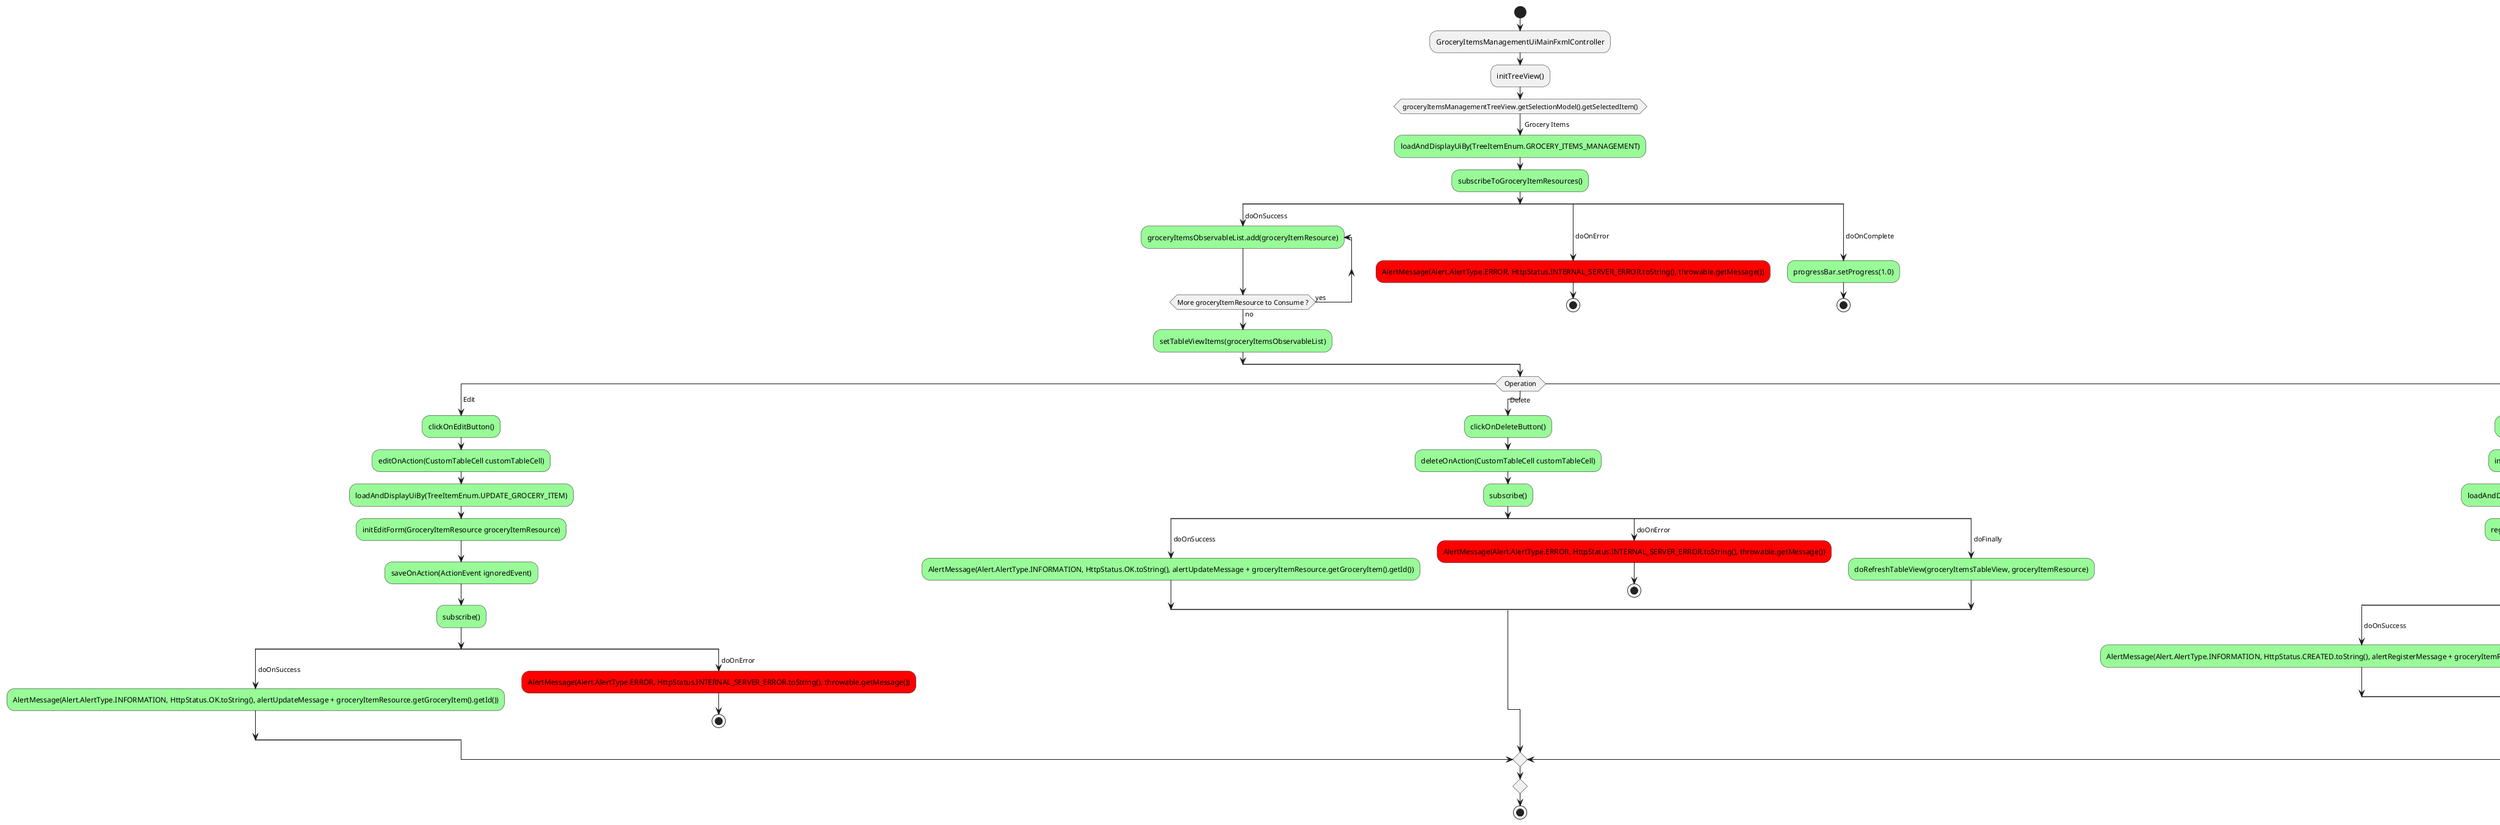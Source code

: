 @startuml
'https://plantuml.com/activity-diagram-beta

start

:GroceryItemsManagementUiMainFxmlController;

:initTreeView();

switch ( groceryItemsManagementTreeView.getSelectionModel().getSelectedItem() )
        case ( Grocery Items )
            #palegreen:loadAndDisplayUiBy(TreeItemEnum.GROCERY_ITEMS_MANAGEMENT);
            #palegreen:subscribeToGroceryItemResources();
            split
                -> doOnSuccess;
                #palegreen:repeat:groceryItemsObservableList.add(groceryItemResource);
                repeat while (More groceryItemResource to Consume ?) is (yes) not (no)
                #palegreen:setTableViewItems(groceryItemsObservableList);
            split again
                -> doOnError;
                #red:AlertMessage(Alert.AlertType.ERROR, HttpStatus.INTERNAL_SERVER_ERROR.toString(), throwable.getMessage());
                stop
            split again
                -> doOnComplete;
                #palegreen:progressBar.setProgress(1.0);
                stop
            end split
            switch ( Operation )
                case ( Edit )
                    #palegreen:clickOnEditButton();
                    #palegreen:editOnAction(CustomTableCell customTableCell);
                    #palegreen:loadAndDisplayUiBy(TreeItemEnum.UPDATE_GROCERY_ITEM);
                    #palegreen:initEditForm(GroceryItemResource groceryItemResource);
                    #palegreen:saveOnAction(ActionEvent ignoredEvent);
                    #palegreen:subscribe();
                    split
                    -> doOnSuccess;
                    #palegreen:AlertMessage(Alert.AlertType.INFORMATION, HttpStatus.OK.toString(), alertUpdateMessage + groceryItemResource.getGroceryItem().getId());

                    split again
                    -> doOnError;
                    #red:AlertMessage(Alert.AlertType.ERROR, HttpStatus.INTERNAL_SERVER_ERROR.toString(), throwable.getMessage());
                    stop
                    end split
                case ( Delete )
                    #palegreen:clickOnDeleteButton();
                    #palegreen:deleteOnAction(CustomTableCell customTableCell);
                    #palegreen:subscribe();
                    split
                     -> doOnSuccess;
                    #palegreen:AlertMessage(Alert.AlertType.INFORMATION, HttpStatus.OK.toString(), alertUpdateMessage + groceryItemResource.getGroceryItem().getId());
                    split again
                    -> doOnError;
                    #red:AlertMessage(Alert.AlertType.ERROR, HttpStatus.INTERNAL_SERVER_ERROR.toString(), throwable.getMessage());
                    stop
                    split again
                    -> doFinally;
                    #palegreen:doRefreshTableView(groceryItemsTableView, groceryItemResource);
                    end split
                case ( Create New Item )
                    #palegreen:clickOnInsertNewGroceryItemButton();
                    #palegreen:insertOnAction(ActionEvent ignoredEvent);
                    #palegreen:loadAndDisplayUiBy(TreeItemEnum.ADD_GROCERY_ITEM);
                    #palegreen:registerOnAction(ActionEvent ignoredEvent);
                    #palegreen:subscribe();
                    split
                     -> doOnSuccess;
                    #palegreen:AlertMessage(Alert.AlertType.INFORMATION, HttpStatus.CREATED.toString(), alertRegisterMessage + groceryItemResource.getGroceryItem().getId());

                    split again
                    -> doOnError;
                    #red:AlertMessage(Alert.AlertType.ERROR, HttpStatus.INTERNAL_SERVER_ERROR.toString(), throwable.getMessage());
                    stop
                    end split
            endswitch
endswitch

stop

@enduml
